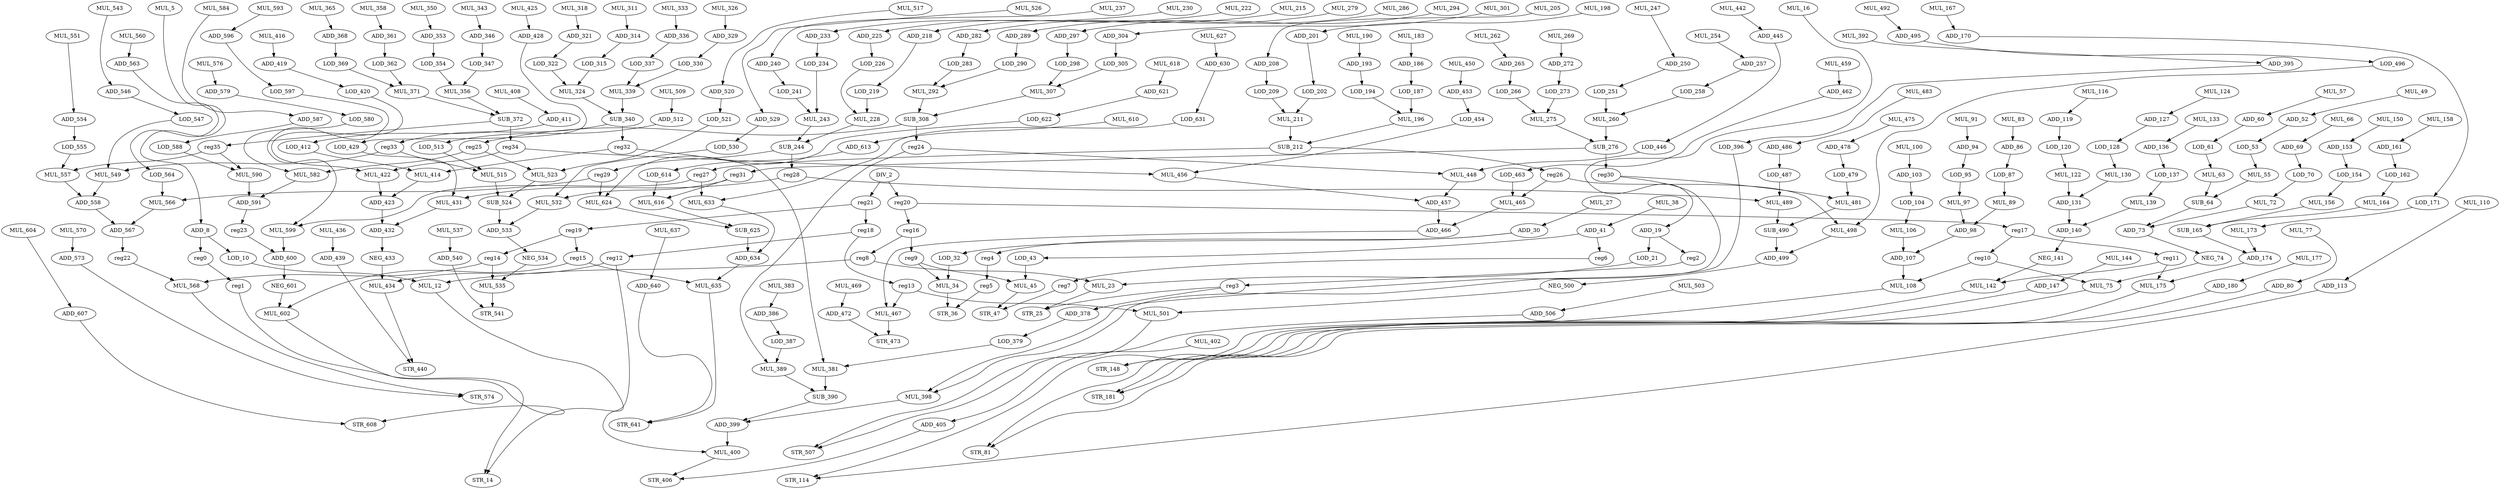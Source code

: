 digraph G {
    DIV_2;
    reg20;
    reg21;
    MUL_5;
    ADD_8;
    LOD_10;
    reg0;
    MUL_12;
    STR_14;
    MUL_16;
    ADD_19;
    LOD_21;
    reg2;
    MUL_23;
    STR_25;
    MUL_27;
    ADD_30;
    LOD_32;
    reg4;
    MUL_34;
    STR_36;
    MUL_38;
    ADD_41;
    LOD_43;
    reg6;
    MUL_45;
    STR_47;
    MUL_49;
    ADD_52;
    LOD_53;
    MUL_55;
    SUB_64;
    MUL_57;
    ADD_60;
    LOD_61;
    MUL_63;
    ADD_73;
    MUL_66;
    ADD_69;
    LOD_70;
    MUL_72;
    NEG_74;
    MUL_75;
    STR_81;
    MUL_77;
    ADD_80;
    MUL_83;
    ADD_86;
    LOD_87;
    MUL_89;
    ADD_98;
    MUL_91;
    ADD_94;
    LOD_95;
    MUL_97;
    ADD_107;
    MUL_100;
    ADD_103;
    LOD_104;
    MUL_106;
    MUL_108;
    STR_114;
    MUL_110;
    ADD_113;
    MUL_116;
    ADD_119;
    LOD_120;
    MUL_122;
    ADD_131;
    MUL_124;
    ADD_127;
    LOD_128;
    MUL_130;
    ADD_140;
    MUL_133;
    ADD_136;
    LOD_137;
    MUL_139;
    NEG_141;
    MUL_142;
    STR_148;
    MUL_144;
    ADD_147;
    MUL_150;
    ADD_153;
    LOD_154;
    MUL_156;
    SUB_165;
    MUL_158;
    ADD_161;
    LOD_162;
    MUL_164;
    ADD_174;
    MUL_167;
    ADD_170;
    LOD_171;
    MUL_173;
    MUL_175;
    STR_181;
    MUL_177;
    ADD_180;
    MUL_183;
    ADD_186;
    LOD_187;
    MUL_196;
    MUL_190;
    ADD_193;
    LOD_194;
    SUB_212;
    MUL_198;
    ADD_201;
    LOD_202;
    MUL_211;
    MUL_205;
    ADD_208;
    LOD_209;
    reg26;
    reg27;
    MUL_215;
    ADD_218;
    LOD_219;
    MUL_228;
    MUL_222;
    ADD_225;
    LOD_226;
    SUB_244;
    MUL_230;
    ADD_233;
    LOD_234;
    MUL_243;
    MUL_237;
    ADD_240;
    LOD_241;
    reg28;
    reg29;
    MUL_247;
    ADD_250;
    LOD_251;
    MUL_260;
    MUL_254;
    ADD_257;
    LOD_258;
    SUB_276;
    MUL_262;
    ADD_265;
    LOD_266;
    MUL_275;
    MUL_269;
    ADD_272;
    LOD_273;
    reg30;
    reg31;
    MUL_279;
    ADD_282;
    LOD_283;
    MUL_292;
    MUL_286;
    ADD_289;
    LOD_290;
    SUB_308;
    MUL_294;
    ADD_297;
    LOD_298;
    MUL_307;
    MUL_301;
    ADD_304;
    LOD_305;
    reg24;
    reg25;
    MUL_311;
    ADD_314;
    LOD_315;
    MUL_324;
    MUL_318;
    ADD_321;
    LOD_322;
    SUB_340;
    MUL_326;
    ADD_329;
    LOD_330;
    MUL_339;
    MUL_333;
    ADD_336;
    LOD_337;
    reg32;
    reg33;
    MUL_343;
    ADD_346;
    LOD_347;
    MUL_356;
    MUL_350;
    ADD_353;
    LOD_354;
    SUB_372;
    MUL_358;
    ADD_361;
    LOD_362;
    MUL_371;
    MUL_365;
    ADD_368;
    LOD_369;
    reg34;
    reg35;
    ADD_378;
    LOD_379;
    MUL_381;
    SUB_390;
    MUL_383;
    ADD_386;
    LOD_387;
    MUL_389;
    ADD_399;
    MUL_392;
    ADD_395;
    LOD_396;
    MUL_398;
    MUL_400;
    STR_406;
    MUL_402;
    ADD_405;
    MUL_408;
    ADD_411;
    LOD_412;
    MUL_414;
    ADD_423;
    MUL_416;
    ADD_419;
    LOD_420;
    MUL_422;
    ADD_432;
    MUL_425;
    ADD_428;
    LOD_429;
    MUL_431;
    NEG_433;
    MUL_434;
    STR_440;
    MUL_436;
    ADD_439;
    MUL_442;
    ADD_445;
    LOD_446;
    MUL_448;
    ADD_457;
    MUL_450;
    ADD_453;
    LOD_454;
    MUL_456;
    ADD_466;
    MUL_459;
    ADD_462;
    LOD_463;
    MUL_465;
    MUL_467;
    STR_473;
    MUL_469;
    ADD_472;
    MUL_475;
    ADD_478;
    LOD_479;
    MUL_481;
    SUB_490;
    MUL_483;
    ADD_486;
    LOD_487;
    MUL_489;
    ADD_499;
    MUL_492;
    ADD_495;
    LOD_496;
    MUL_498;
    NEG_500;
    MUL_501;
    STR_507;
    MUL_503;
    ADD_506;
    MUL_509;
    ADD_512;
    LOD_513;
    MUL_515;
    SUB_524;
    MUL_517;
    ADD_520;
    LOD_521;
    MUL_523;
    ADD_533;
    MUL_526;
    ADD_529;
    LOD_530;
    MUL_532;
    NEG_534;
    MUL_535;
    STR_541;
    MUL_537;
    ADD_540;
    MUL_543;
    ADD_546;
    LOD_547;
    MUL_549;
    ADD_558;
    MUL_551;
    ADD_554;
    LOD_555;
    MUL_557;
    ADD_567;
    MUL_560;
    ADD_563;
    LOD_564;
    MUL_566;
    reg22;
    MUL_568;
    STR_574;
    MUL_570;
    ADD_573;
    MUL_576;
    ADD_579;
    LOD_580;
    MUL_582;
    ADD_591;
    MUL_584;
    ADD_587;
    LOD_588;
    MUL_590;
    reg23;
    MUL_593;
    ADD_596;
    LOD_597;
    MUL_599;
    ADD_600;
    NEG_601;
    MUL_602;
    STR_608;
    MUL_604;
    ADD_607;
    MUL_610;
    ADD_613;
    LOD_614;
    MUL_616;
    SUB_625;
    MUL_618;
    ADD_621;
    LOD_622;
    MUL_624;
    ADD_634;
    MUL_627;
    ADD_630;
    LOD_631;
    MUL_633;
    MUL_635;
    STR_641;
    MUL_637;
    ADD_640;
    reg16;
    reg17;
    reg8;
    reg9;
    reg10;
    reg11;
    reg18;
    reg19;
    reg12;
    reg13;
    reg14;
    reg15;
    reg1;
    reg3;
    reg5;
    reg7;
    DIV_2 -> reg20 [weight=1];
    DIV_2 -> reg21 [weight=1];
    reg20 -> reg16 [weight=0];
    reg20 -> reg17 [weight=0];
    reg21 -> reg18 [weight=5];
    reg21 -> reg19 [weight=0];
    MUL_5 -> ADD_8 [weight=0];
    ADD_8 -> LOD_10 [weight=0];
    ADD_8 -> reg0 [weight=0];
    LOD_10 -> MUL_12 [weight=0];
    reg0 -> reg1 [weight=0];
    MUL_12 -> STR_14 [weight=0];
    MUL_16 -> ADD_19 [weight=0];
    ADD_19 -> LOD_21 [weight=0];
    ADD_19 -> reg2 [weight=0];
    LOD_21 -> MUL_23 [weight=0];
    reg2 -> reg3 [weight=0];
    MUL_23 -> STR_25 [weight=1];
    MUL_27 -> ADD_30 [weight=0];
    ADD_30 -> LOD_32 [weight=0];
    ADD_30 -> reg4 [weight=0];
    LOD_32 -> MUL_34 [weight=0];
    reg4 -> reg5 [weight=0];
    MUL_34 -> STR_36 [weight=2];
    MUL_38 -> ADD_41 [weight=0];
    ADD_41 -> LOD_43 [weight=0];
    ADD_41 -> reg6 [weight=0];
    LOD_43 -> MUL_45 [weight=1];
    reg6 -> reg7 [weight=0];
    MUL_45 -> STR_47 [weight=1];
    MUL_49 -> ADD_52 [weight=0];
    ADD_52 -> LOD_53 [weight=0];
    LOD_53 -> MUL_55 [weight=0];
    MUL_55 -> SUB_64 [weight=0];
    SUB_64 -> ADD_73 [weight=0];
    MUL_57 -> ADD_60 [weight=0];
    ADD_60 -> LOD_61 [weight=0];
    LOD_61 -> MUL_63 [weight=0];
    MUL_63 -> SUB_64 [weight=0];
    ADD_73 -> NEG_74 [weight=0];
    MUL_66 -> ADD_69 [weight=0];
    ADD_69 -> LOD_70 [weight=0];
    LOD_70 -> MUL_72 [weight=0];
    MUL_72 -> ADD_73 [weight=0];
    NEG_74 -> MUL_75 [weight=0];
    MUL_75 -> STR_81 [weight=0];
    MUL_77 -> ADD_80 [weight=0];
    ADD_80 -> STR_81 [weight=0];
    MUL_83 -> ADD_86 [weight=0];
    ADD_86 -> LOD_87 [weight=0];
    LOD_87 -> MUL_89 [weight=2];
    MUL_89 -> ADD_98 [weight=0];
    ADD_98 -> ADD_107 [weight=0];
    MUL_91 -> ADD_94 [weight=0];
    ADD_94 -> LOD_95 [weight=0];
    LOD_95 -> MUL_97 [weight=0];
    MUL_97 -> ADD_98 [weight=0];
    ADD_107 -> MUL_108 [weight=1];
    MUL_100 -> ADD_103 [weight=6];
    ADD_103 -> LOD_104 [weight=0];
    LOD_104 -> MUL_106 [weight=0];
    MUL_106 -> ADD_107 [weight=3];
    MUL_108 -> STR_114 [weight=0];
    MUL_110 -> ADD_113 [weight=0];
    ADD_113 -> STR_114 [weight=0];
    MUL_116 -> ADD_119 [weight=0];
    ADD_119 -> LOD_120 [weight=0];
    LOD_120 -> MUL_122 [weight=0];
    MUL_122 -> ADD_131 [weight=0];
    ADD_131 -> ADD_140 [weight=1];
    MUL_124 -> ADD_127 [weight=0];
    ADD_127 -> LOD_128 [weight=0];
    LOD_128 -> MUL_130 [weight=0];
    MUL_130 -> ADD_131 [weight=0];
    ADD_140 -> NEG_141 [weight=0];
    MUL_133 -> ADD_136 [weight=0];
    ADD_136 -> LOD_137 [weight=0];
    LOD_137 -> MUL_139 [weight=0];
    MUL_139 -> ADD_140 [weight=0];
    NEG_141 -> MUL_142 [weight=0];
    MUL_142 -> STR_148 [weight=0];
    MUL_144 -> ADD_147 [weight=0];
    ADD_147 -> STR_148 [weight=0];
    MUL_150 -> ADD_153 [weight=0];
    ADD_153 -> LOD_154 [weight=0];
    LOD_154 -> MUL_156 [weight=0];
    MUL_156 -> SUB_165 [weight=0];
    SUB_165 -> ADD_174 [weight=0];
    MUL_158 -> ADD_161 [weight=0];
    ADD_161 -> LOD_162 [weight=0];
    LOD_162 -> MUL_164 [weight=0];
    MUL_164 -> SUB_165 [weight=0];
    ADD_174 -> MUL_175 [weight=0];
    MUL_167 -> ADD_170 [weight=0];
    ADD_170 -> LOD_171 [weight=0];
    LOD_171 -> MUL_173 [weight=0];
    MUL_173 -> ADD_174 [weight=0];
    MUL_175 -> STR_181 [weight=0];
    MUL_177 -> ADD_180 [weight=0];
    ADD_180 -> STR_181 [weight=0];
    MUL_183 -> ADD_186 [weight=1];
    ADD_186 -> LOD_187 [weight=1];
    LOD_187 -> MUL_196 [weight=1];
    MUL_196 -> SUB_212 [weight=0];
    MUL_190 -> ADD_193 [weight=1];
    ADD_193 -> LOD_194 [weight=0];
    LOD_194 -> MUL_196 [weight=0];
    SUB_212 -> reg26 [weight=0];
    SUB_212 -> reg27 [weight=0];
    MUL_198 -> ADD_201 [weight=0];
    ADD_201 -> LOD_202 [weight=0];
    LOD_202 -> MUL_211 [weight=1];
    MUL_211 -> SUB_212 [weight=2];
    MUL_205 -> ADD_208 [weight=0];
    ADD_208 -> LOD_209 [weight=1];
    LOD_209 -> MUL_211 [weight=1];
    reg26 -> MUL_465 [weight=0];
    reg26 -> MUL_498 [weight=0];
    reg27 -> MUL_599 [weight=0];
    reg27 -> MUL_633 [weight=2];
    MUL_215 -> ADD_218 [weight=0];
    ADD_218 -> LOD_219 [weight=0];
    LOD_219 -> MUL_228 [weight=1];
    MUL_228 -> SUB_244 [weight=0];
    MUL_222 -> ADD_225 [weight=0];
    ADD_225 -> LOD_226 [weight=0];
    LOD_226 -> MUL_228 [weight=0];
    SUB_244 -> reg28 [weight=10];
    SUB_244 -> reg29 [weight=0];
    MUL_230 -> ADD_233 [weight=0];
    ADD_233 -> LOD_234 [weight=0];
    LOD_234 -> MUL_243 [weight=0];
    MUL_243 -> SUB_244 [weight=0];
    MUL_237 -> ADD_240 [weight=0];
    ADD_240 -> LOD_241 [weight=0];
    LOD_241 -> MUL_243 [weight=1];
    reg28 -> MUL_431 [weight=0];
    reg28 -> MUL_489 [weight=0];
    reg29 -> MUL_566 [weight=0];
    reg29 -> MUL_624 [weight=0];
    MUL_247 -> ADD_250 [weight=0];
    ADD_250 -> LOD_251 [weight=0];
    LOD_251 -> MUL_260 [weight=1];
    MUL_260 -> SUB_276 [weight=2];
    MUL_254 -> ADD_257 [weight=0];
    ADD_257 -> LOD_258 [weight=0];
    LOD_258 -> MUL_260 [weight=0];
    SUB_276 -> reg30 [weight=9];
    SUB_276 -> reg31 [weight=0];
    MUL_262 -> ADD_265 [weight=0];
    ADD_265 -> LOD_266 [weight=0];
    LOD_266 -> MUL_275 [weight=0];
    MUL_275 -> SUB_276 [weight=0];
    MUL_269 -> ADD_272 [weight=1];
    ADD_272 -> LOD_273 [weight=0];
    LOD_273 -> MUL_275 [weight=0];
    reg30 -> MUL_398 [weight=0];
    reg30 -> MUL_481 [weight=0];
    reg31 -> MUL_532 [weight=0];
    reg31 -> MUL_616 [weight=1];
    MUL_279 -> ADD_282 [weight=0];
    ADD_282 -> LOD_283 [weight=0];
    LOD_283 -> MUL_292 [weight=0];
    MUL_292 -> SUB_308 [weight=0];
    MUL_286 -> ADD_289 [weight=0];
    ADD_289 -> LOD_290 [weight=0];
    LOD_290 -> MUL_292 [weight=0];
    SUB_308 -> reg24 [weight=3];
    SUB_308 -> reg25 [weight=2];
    MUL_294 -> ADD_297 [weight=0];
    ADD_297 -> LOD_298 [weight=0];
    LOD_298 -> MUL_307 [weight=0];
    MUL_307 -> SUB_308 [weight=0];
    MUL_301 -> ADD_304 [weight=0];
    ADD_304 -> LOD_305 [weight=1];
    LOD_305 -> MUL_307 [weight=0];
    reg24 -> MUL_389 [weight=0];
    reg24 -> MUL_448 [weight=0];
    reg25 -> MUL_523 [weight=0];
    reg25 -> MUL_582 [weight=0];
    MUL_311 -> ADD_314 [weight=0];
    ADD_314 -> LOD_315 [weight=0];
    LOD_315 -> MUL_324 [weight=0];
    MUL_324 -> SUB_340 [weight=0];
    MUL_318 -> ADD_321 [weight=0];
    ADD_321 -> LOD_322 [weight=0];
    LOD_322 -> MUL_324 [weight=0];
    SUB_340 -> reg32 [weight=7];
    SUB_340 -> reg33 [weight=3];
    MUL_326 -> ADD_329 [weight=0];
    ADD_329 -> LOD_330 [weight=0];
    LOD_330 -> MUL_339 [weight=0];
    MUL_339 -> SUB_340 [weight=2];
    MUL_333 -> ADD_336 [weight=0];
    ADD_336 -> LOD_337 [weight=0];
    LOD_337 -> MUL_339 [weight=0];
    reg32 -> MUL_381 [weight=0];
    reg32 -> MUL_414 [weight=0];
    reg33 -> MUL_515 [weight=0];
    reg33 -> MUL_549 [weight=0];
    MUL_343 -> ADD_346 [weight=0];
    ADD_346 -> LOD_347 [weight=0];
    LOD_347 -> MUL_356 [weight=0];
    MUL_356 -> SUB_372 [weight=0];
    MUL_350 -> ADD_353 [weight=0];
    ADD_353 -> LOD_354 [weight=0];
    LOD_354 -> MUL_356 [weight=0];
    SUB_372 -> reg34 [weight=8];
    SUB_372 -> reg35 [weight=0];
    MUL_358 -> ADD_361 [weight=0];
    ADD_361 -> LOD_362 [weight=0];
    LOD_362 -> MUL_371 [weight=0];
    MUL_371 -> SUB_372 [weight=0];
    MUL_365 -> ADD_368 [weight=0];
    ADD_368 -> LOD_369 [weight=0];
    LOD_369 -> MUL_371 [weight=0];
    reg34 -> MUL_422 [weight=0];
    reg34 -> MUL_456 [weight=0];
    reg35 -> MUL_557 [weight=0];
    reg35 -> MUL_590 [weight=0];
    ADD_378 -> LOD_379 [weight=0];
    LOD_379 -> MUL_381 [weight=0];
    MUL_381 -> SUB_390 [weight=4];
    SUB_390 -> ADD_399 [weight=0];
    MUL_383 -> ADD_386 [weight=0];
    ADD_386 -> LOD_387 [weight=0];
    LOD_387 -> MUL_389 [weight=0];
    MUL_389 -> SUB_390 [weight=0];
    ADD_399 -> MUL_400 [weight=2];
    MUL_392 -> ADD_395 [weight=0];
    ADD_395 -> LOD_396 [weight=0];
    LOD_396 -> MUL_398 [weight=0];
    MUL_398 -> ADD_399 [weight=0];
    MUL_400 -> STR_406 [weight=0];
    MUL_402 -> ADD_405 [weight=0];
    ADD_405 -> STR_406 [weight=0];
    MUL_408 -> ADD_411 [weight=0];
    ADD_411 -> LOD_412 [weight=0];
    LOD_412 -> MUL_414 [weight=0];
    MUL_414 -> ADD_423 [weight=0];
    ADD_423 -> ADD_432 [weight=8];
    MUL_416 -> ADD_419 [weight=0];
    ADD_419 -> LOD_420 [weight=0];
    LOD_420 -> MUL_422 [weight=0];
    MUL_422 -> ADD_423 [weight=0];
    ADD_432 -> NEG_433 [weight=0];
    MUL_425 -> ADD_428 [weight=0];
    ADD_428 -> LOD_429 [weight=0];
    LOD_429 -> MUL_431 [weight=0];
    MUL_431 -> ADD_432 [weight=0];
    NEG_433 -> MUL_434 [weight=0];
    MUL_434 -> STR_440 [weight=0];
    MUL_436 -> ADD_439 [weight=0];
    ADD_439 -> STR_440 [weight=0];
    MUL_442 -> ADD_445 [weight=0];
    ADD_445 -> LOD_446 [weight=0];
    LOD_446 -> MUL_448 [weight=2];
    MUL_448 -> ADD_457 [weight=0];
    ADD_457 -> ADD_466 [weight=1];
    MUL_450 -> ADD_453 [weight=0];
    ADD_453 -> LOD_454 [weight=0];
    LOD_454 -> MUL_456 [weight=0];
    MUL_456 -> ADD_457 [weight=0];
    ADD_466 -> MUL_467 [weight=0];
    MUL_459 -> ADD_462 [weight=0];
    ADD_462 -> LOD_463 [weight=0];
    LOD_463 -> MUL_465 [weight=2];
    MUL_465 -> ADD_466 [weight=0];
    MUL_467 -> STR_473 [weight=2];
    MUL_469 -> ADD_472 [weight=0];
    ADD_472 -> STR_473 [weight=0];
    MUL_475 -> ADD_478 [weight=0];
    ADD_478 -> LOD_479 [weight=0];
    LOD_479 -> MUL_481 [weight=0];
    MUL_481 -> SUB_490 [weight=0];
    SUB_490 -> ADD_499 [weight=4];
    MUL_483 -> ADD_486 [weight=0];
    ADD_486 -> LOD_487 [weight=1];
    LOD_487 -> MUL_489 [weight=1];
    MUL_489 -> SUB_490 [weight=0];
    ADD_499 -> NEG_500 [weight=0];
    MUL_492 -> ADD_495 [weight=0];
    ADD_495 -> LOD_496 [weight=0];
    LOD_496 -> MUL_498 [weight=0];
    MUL_498 -> ADD_499 [weight=0];
    NEG_500 -> MUL_501 [weight=0];
    MUL_501 -> STR_507 [weight=0];
    MUL_503 -> ADD_506 [weight=0];
    ADD_506 -> STR_507 [weight=0];
    MUL_509 -> ADD_512 [weight=0];
    ADD_512 -> LOD_513 [weight=0];
    LOD_513 -> MUL_515 [weight=0];
    MUL_515 -> SUB_524 [weight=0];
    SUB_524 -> ADD_533 [weight=2];
    MUL_517 -> ADD_520 [weight=0];
    ADD_520 -> LOD_521 [weight=0];
    LOD_521 -> MUL_523 [weight=0];
    MUL_523 -> SUB_524 [weight=0];
    ADD_533 -> NEG_534 [weight=0];
    MUL_526 -> ADD_529 [weight=0];
    ADD_529 -> LOD_530 [weight=0];
    LOD_530 -> MUL_532 [weight=0];
    MUL_532 -> ADD_533 [weight=1];
    NEG_534 -> MUL_535 [weight=0];
    MUL_535 -> STR_541 [weight=2];
    MUL_537 -> ADD_540 [weight=0];
    ADD_540 -> STR_541 [weight=0];
    MUL_543 -> ADD_546 [weight=0];
    ADD_546 -> LOD_547 [weight=0];
    LOD_547 -> MUL_549 [weight=0];
    MUL_549 -> ADD_558 [weight=0];
    ADD_558 -> ADD_567 [weight=0];
    MUL_551 -> ADD_554 [weight=0];
    ADD_554 -> LOD_555 [weight=0];
    LOD_555 -> MUL_557 [weight=0];
    MUL_557 -> ADD_558 [weight=0];
    ADD_567 -> reg22 [weight=2];
    MUL_560 -> ADD_563 [weight=0];
    ADD_563 -> LOD_564 [weight=0];
    LOD_564 -> MUL_566 [weight=1];
    MUL_566 -> ADD_567 [weight=0];
    reg22 -> MUL_568 [weight=0];
    MUL_568 -> STR_574 [weight=0];
    MUL_570 -> ADD_573 [weight=0];
    ADD_573 -> STR_574 [weight=0];
    MUL_576 -> ADD_579 [weight=0];
    ADD_579 -> LOD_580 [weight=0];
    LOD_580 -> MUL_582 [weight=0];
    MUL_582 -> ADD_591 [weight=0];
    ADD_591 -> reg23 [weight=0];
    MUL_584 -> ADD_587 [weight=0];
    ADD_587 -> LOD_588 [weight=0];
    LOD_588 -> MUL_590 [weight=0];
    MUL_590 -> ADD_591 [weight=1];
    reg23 -> ADD_600 [weight=0];
    MUL_593 -> ADD_596 [weight=0];
    ADD_596 -> LOD_597 [weight=0];
    LOD_597 -> MUL_599 [weight=0];
    MUL_599 -> ADD_600 [weight=0];
    ADD_600 -> NEG_601 [weight=1];
    NEG_601 -> MUL_602 [weight=0];
    MUL_602 -> STR_608 [weight=0];
    MUL_604 -> ADD_607 [weight=0];
    ADD_607 -> STR_608 [weight=0];
    MUL_610 -> ADD_613 [weight=0];
    ADD_613 -> LOD_614 [weight=0];
    LOD_614 -> MUL_616 [weight=0];
    MUL_616 -> SUB_625 [weight=0];
    SUB_625 -> ADD_634 [weight=2];
    MUL_618 -> ADD_621 [weight=0];
    ADD_621 -> LOD_622 [weight=0];
    LOD_622 -> MUL_624 [weight=0];
    MUL_624 -> SUB_625 [weight=0];
    ADD_634 -> MUL_635 [weight=0];
    MUL_627 -> ADD_630 [weight=0];
    ADD_630 -> LOD_631 [weight=0];
    LOD_631 -> MUL_633 [weight=0];
    MUL_633 -> ADD_634 [weight=0];
    MUL_635 -> STR_641 [weight=0];
    MUL_637 -> ADD_640 [weight=0];
    ADD_640 -> STR_641 [weight=0];
    reg16 -> reg8 [weight=0];
    reg16 -> reg9 [weight=1];
    reg17 -> reg10 [weight=0];
    reg17 -> reg11 [weight=0];
    reg8 -> MUL_12 [weight=0];
    reg8 -> MUL_23 [weight=0];
    reg9 -> MUL_34 [weight=0];
    reg9 -> MUL_45 [weight=0];
    reg10 -> MUL_75 [weight=0];
    reg10 -> MUL_108 [weight=0];
    reg11 -> MUL_142 [weight=0];
    reg11 -> MUL_175 [weight=0];
    reg18 -> reg12 [weight=0];
    reg18 -> reg13 [weight=0];
    reg19 -> reg14 [weight=0];
    reg19 -> reg15 [weight=0];
    reg12 -> MUL_400 [weight=0];
    reg12 -> MUL_434 [weight=1];
    reg13 -> MUL_467 [weight=0];
    reg13 -> MUL_501 [weight=3];
    reg14 -> MUL_535 [weight=1];
    reg14 -> MUL_568 [weight=0];
    reg15 -> MUL_602 [weight=0];
    reg15 -> MUL_635 [weight=0];
    reg1 -> STR_14 [weight=0];
    reg3 -> STR_25 [weight=0];
    reg3 -> ADD_378 [weight=0];
    reg5 -> STR_36 [weight=0];
    reg7 -> STR_47 [weight=0];
}
